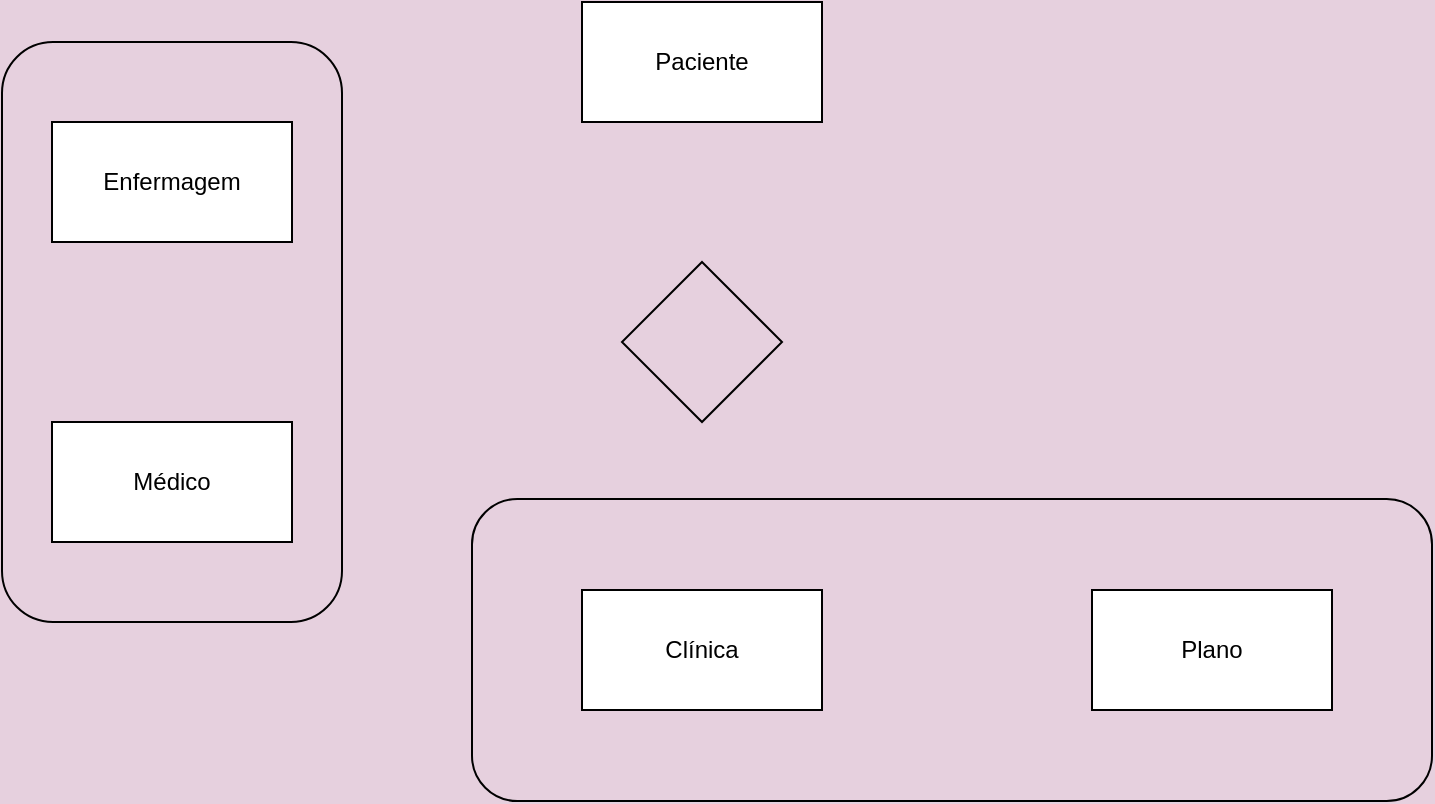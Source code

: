 <mxfile version="20.7.4" type="github">
  <diagram id="zJlbqQ9lh5iRJdeyotzi" name="Page-1">
    <mxGraphModel dx="794" dy="776" grid="1" gridSize="10" guides="1" tooltips="1" connect="1" arrows="1" fold="1" page="1" pageScale="1" pageWidth="1169" pageHeight="827" background="#E6D0DE" math="0" shadow="0">
      <root>
        <mxCell id="0" />
        <mxCell id="1" parent="0" />
        <mxCell id="XXkBelBsX9en5NyI0Daw-6" value="" style="rounded=1;whiteSpace=wrap;html=1;strokeColor=#000000;fillColor=none;" vertex="1" parent="1">
          <mxGeometry x="470" y="338.5" width="480" height="151" as="geometry" />
        </mxCell>
        <mxCell id="XXkBelBsX9en5NyI0Daw-1" value="Clínica" style="rounded=0;whiteSpace=wrap;html=1;strokeColor=#000000;fillColor=#FFFFFF;" vertex="1" parent="1">
          <mxGeometry x="525" y="384" width="120" height="60" as="geometry" />
        </mxCell>
        <mxCell id="XXkBelBsX9en5NyI0Daw-2" value="Médico" style="rounded=0;whiteSpace=wrap;html=1;strokeColor=#000000;fillColor=#FFFFFF;" vertex="1" parent="1">
          <mxGeometry x="260" y="300" width="120" height="60" as="geometry" />
        </mxCell>
        <mxCell id="XXkBelBsX9en5NyI0Daw-3" value="Plano" style="rounded=0;whiteSpace=wrap;html=1;strokeColor=#000000;fillColor=#FFFFFF;" vertex="1" parent="1">
          <mxGeometry x="780" y="384" width="120" height="60" as="geometry" />
        </mxCell>
        <mxCell id="XXkBelBsX9en5NyI0Daw-4" value="Paciente" style="rounded=0;whiteSpace=wrap;html=1;strokeColor=#000000;fillColor=#FFFFFF;" vertex="1" parent="1">
          <mxGeometry x="525" y="90" width="120" height="60" as="geometry" />
        </mxCell>
        <mxCell id="XXkBelBsX9en5NyI0Daw-5" value="&lt;div&gt;Enfermagem&lt;/div&gt;" style="rounded=0;whiteSpace=wrap;html=1;strokeColor=#000000;fillColor=#FFFFFF;" vertex="1" parent="1">
          <mxGeometry x="260" y="150" width="120" height="60" as="geometry" />
        </mxCell>
        <mxCell id="XXkBelBsX9en5NyI0Daw-7" value="" style="rhombus;whiteSpace=wrap;html=1;strokeColor=#000000;fillColor=none;" vertex="1" parent="1">
          <mxGeometry x="545" y="220" width="80" height="80" as="geometry" />
        </mxCell>
        <mxCell id="XXkBelBsX9en5NyI0Daw-8" value="" style="rounded=1;whiteSpace=wrap;html=1;strokeColor=#000000;fillColor=none;" vertex="1" parent="1">
          <mxGeometry x="235" y="110" width="170" height="290" as="geometry" />
        </mxCell>
      </root>
    </mxGraphModel>
  </diagram>
</mxfile>

